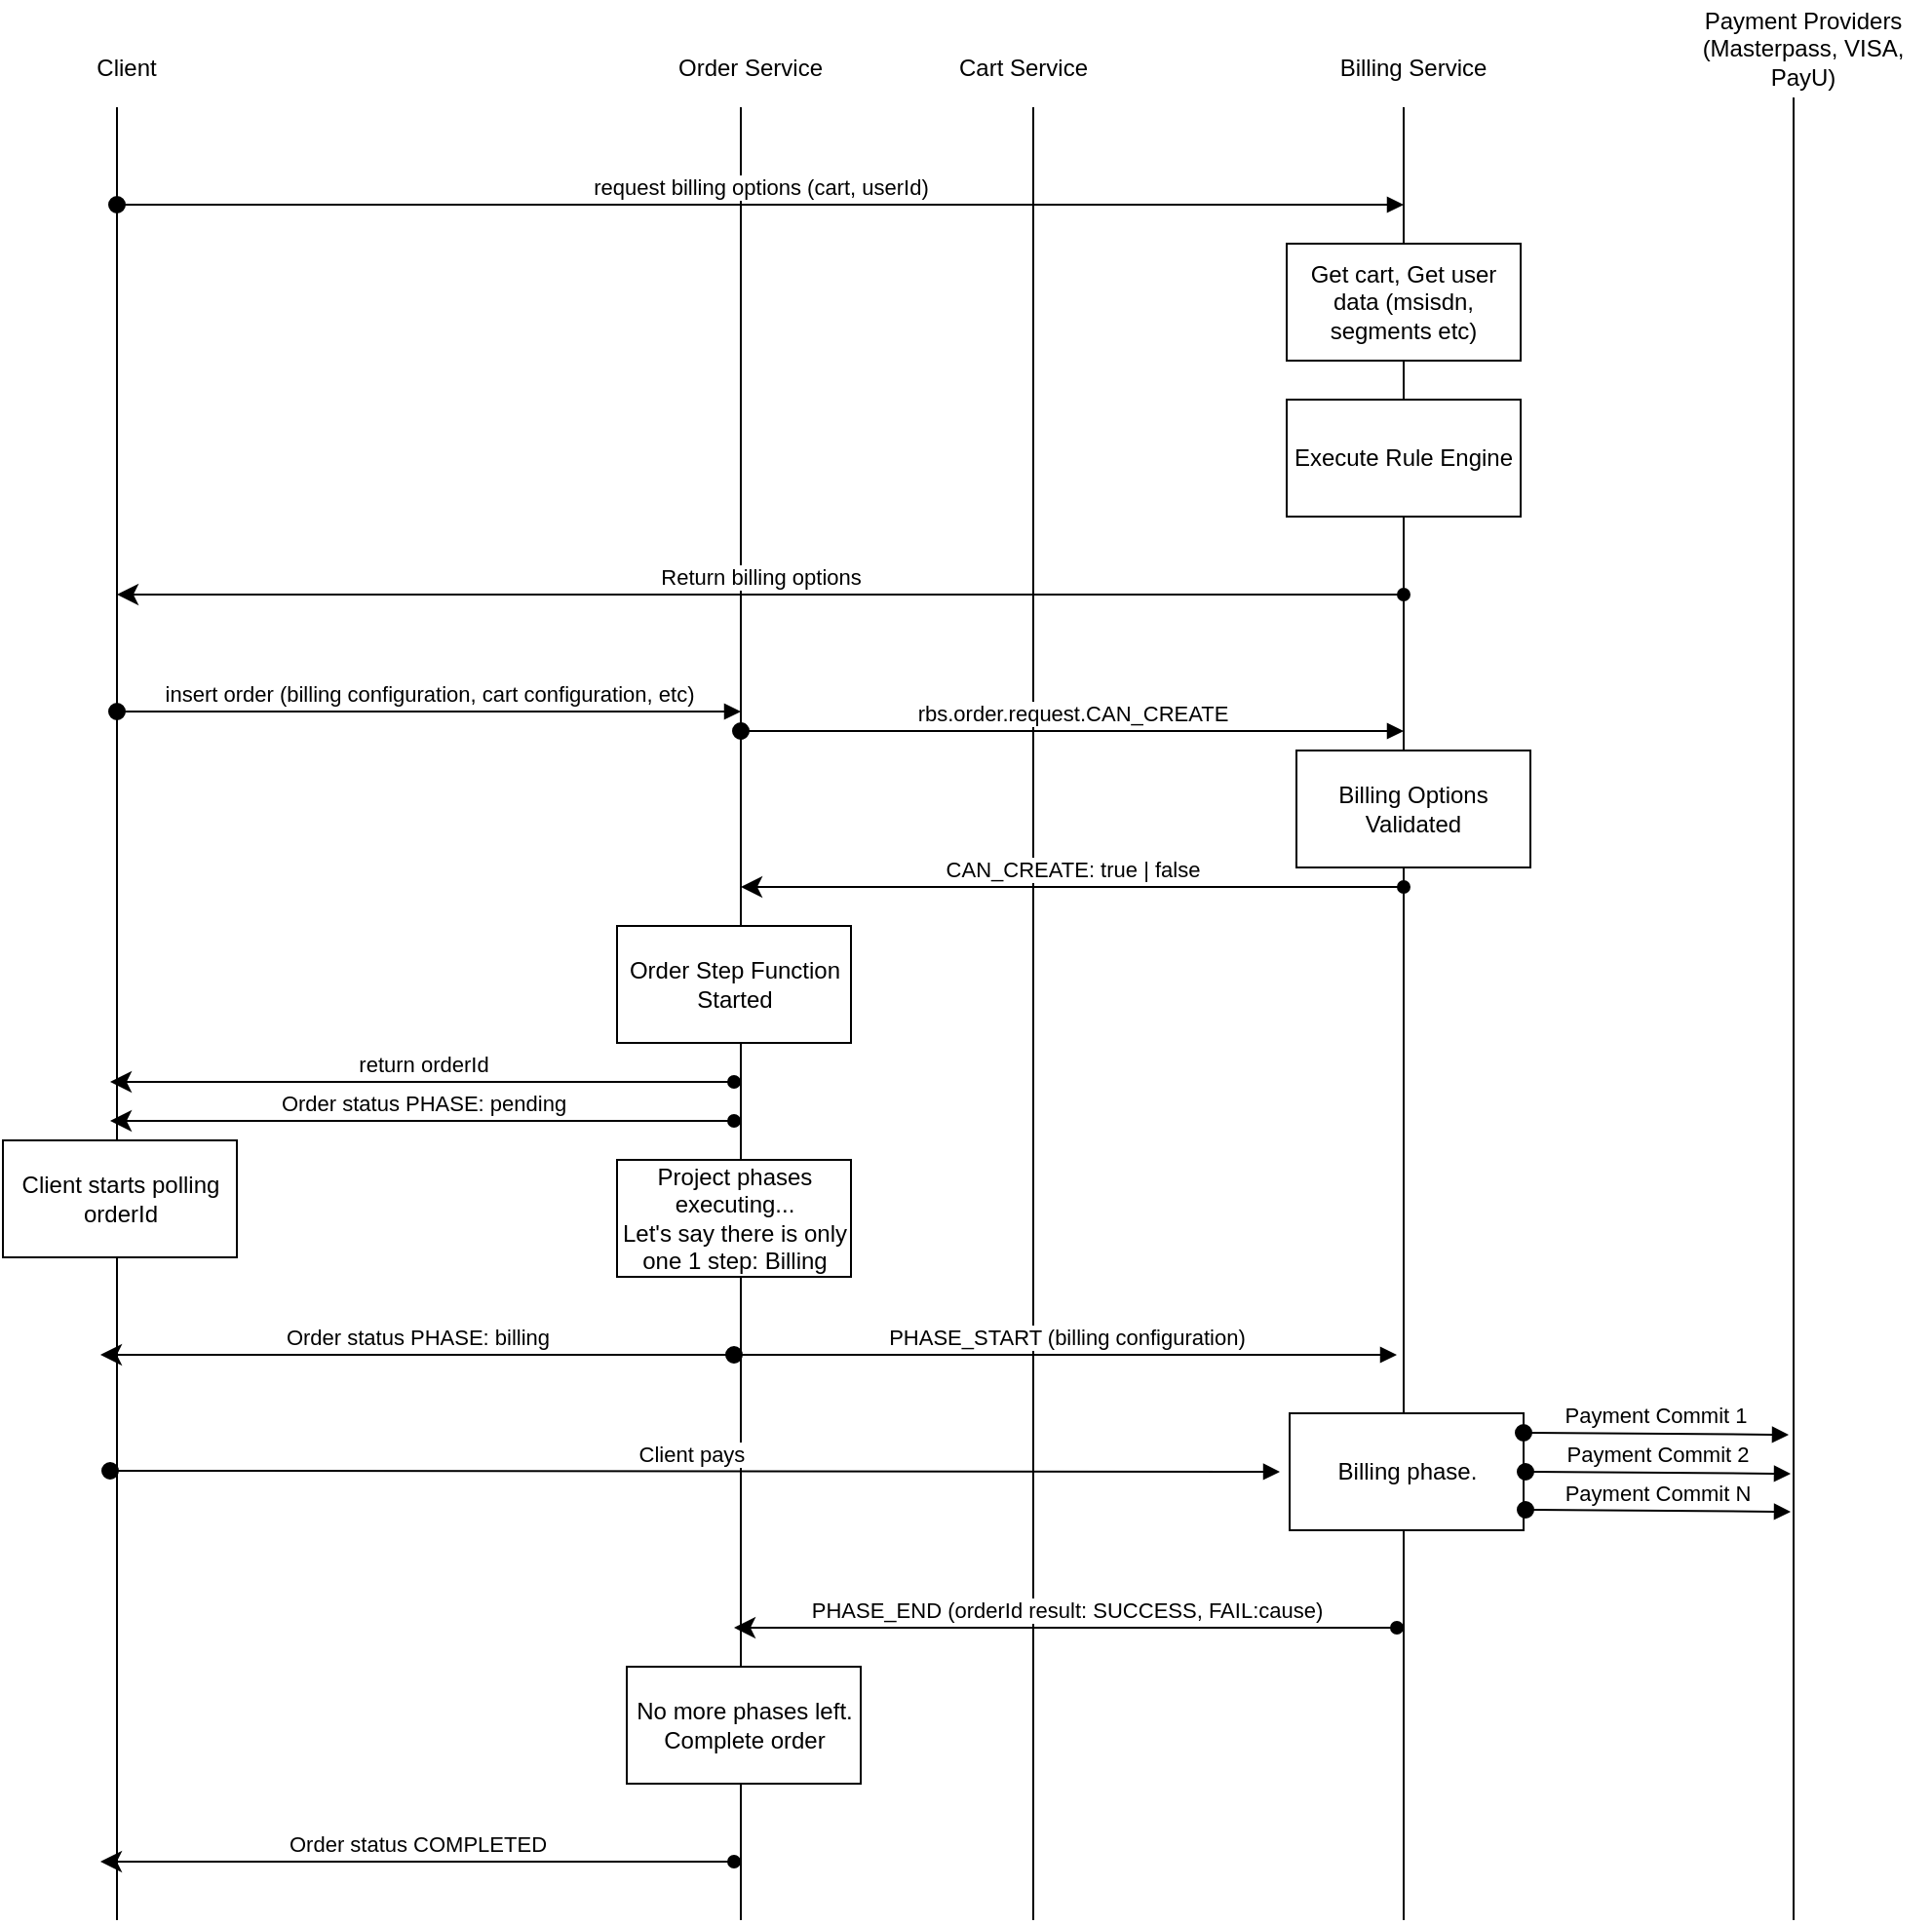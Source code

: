 <mxfile version="12.2.4" pages="1"><diagram id="dYmPU8MO_xPrPjnYqPI-" name="Page-1"><mxGraphModel dx="1941" dy="1142" grid="1" gridSize="10" guides="1" tooltips="1" connect="1" arrows="1" fold="1" page="0" pageScale="1" pageWidth="850" pageHeight="1100" math="0" shadow="0"><root><mxCell id="0"/><mxCell id="1" parent="0"/><mxCell id="2" value="" style="endArrow=none;html=1;" parent="1" edge="1"><mxGeometry width="50" height="50" relative="1" as="geometry"><mxPoint x="490" y="1140" as="sourcePoint"/><mxPoint x="490" y="210" as="targetPoint"/></mxGeometry></mxCell><mxCell id="3" value="Billing Service" style="text;html=1;strokeColor=none;fillColor=none;align=center;verticalAlign=middle;whiteSpace=wrap;rounded=0;" parent="1" vertex="1"><mxGeometry x="430" y="180" width="130" height="20" as="geometry"/></mxCell><mxCell id="4" value="" style="endArrow=none;html=1;" parent="1" edge="1"><mxGeometry width="50" height="50" relative="1" as="geometry"><mxPoint x="300" y="1140" as="sourcePoint"/><mxPoint x="300" y="210" as="targetPoint"/></mxGeometry></mxCell><mxCell id="5" value="Cart Service" style="text;html=1;strokeColor=none;fillColor=none;align=center;verticalAlign=middle;whiteSpace=wrap;rounded=0;" parent="1" vertex="1"><mxGeometry x="230" y="180" width="130" height="20" as="geometry"/></mxCell><mxCell id="6" value="" style="endArrow=none;html=1;" parent="1" edge="1"><mxGeometry width="50" height="50" relative="1" as="geometry"><mxPoint x="-170" y="1140" as="sourcePoint"/><mxPoint x="-170" y="210" as="targetPoint"/></mxGeometry></mxCell><mxCell id="7" value="Client" style="text;html=1;strokeColor=none;fillColor=none;align=center;verticalAlign=middle;whiteSpace=wrap;rounded=0;" parent="1" vertex="1"><mxGeometry x="-230" y="180" width="130" height="20" as="geometry"/></mxCell><mxCell id="9" value="" style="endArrow=none;html=1;" parent="1" edge="1"><mxGeometry width="50" height="50" relative="1" as="geometry"><mxPoint x="150" y="1140" as="sourcePoint"/><mxPoint x="150" y="210" as="targetPoint"/></mxGeometry></mxCell><mxCell id="10" value="Order Service" style="text;html=1;strokeColor=none;fillColor=none;align=center;verticalAlign=middle;whiteSpace=wrap;rounded=0;" parent="1" vertex="1"><mxGeometry x="90" y="180" width="130" height="20" as="geometry"/></mxCell><mxCell id="11" value="Return billing options" style="html=1;verticalAlign=bottom;startArrow=classic;startFill=1;endArrow=oval;startSize=8;endFill=1;" parent="1" edge="1"><mxGeometry width="60" relative="1" as="geometry"><mxPoint x="-170" y="460" as="sourcePoint"/><mxPoint x="490" y="460" as="targetPoint"/></mxGeometry></mxCell><mxCell id="13" value="request billing options (cart, userId)" style="html=1;verticalAlign=bottom;startArrow=oval;startFill=1;endArrow=block;startSize=8;" parent="1" edge="1"><mxGeometry width="60" relative="1" as="geometry"><mxPoint x="-170" y="260" as="sourcePoint"/><mxPoint x="490" y="260" as="targetPoint"/></mxGeometry></mxCell><mxCell id="14" value="Get cart, Get user data (msisdn, segments etc)" style="rounded=0;whiteSpace=wrap;html=1;" parent="1" vertex="1"><mxGeometry x="430" y="280" width="120" height="60" as="geometry"/></mxCell><mxCell id="15" value="Execute Rule Engine" style="rounded=0;whiteSpace=wrap;html=1;" parent="1" vertex="1"><mxGeometry x="430" y="360" width="120" height="60" as="geometry"/></mxCell><mxCell id="16" value="insert order (billing configuration, cart configuration, etc)" style="html=1;verticalAlign=bottom;startArrow=oval;startFill=1;endArrow=block;startSize=8;" parent="1" edge="1"><mxGeometry width="60" relative="1" as="geometry"><mxPoint x="-170" y="520" as="sourcePoint"/><mxPoint x="150" y="520" as="targetPoint"/></mxGeometry></mxCell><mxCell id="17" value="Order Step Function Started" style="rounded=0;whiteSpace=wrap;html=1;" parent="1" vertex="1"><mxGeometry x="86.5" y="630" width="120" height="60" as="geometry"/></mxCell><mxCell id="18" value="return orderId" style="html=1;verticalAlign=bottom;startArrow=classic;startFill=1;endArrow=oval;startSize=8;endFill=1;" parent="1" edge="1"><mxGeometry width="60" relative="1" as="geometry"><mxPoint x="-173.5" y="710" as="sourcePoint"/><mxPoint x="146.5" y="710" as="targetPoint"/></mxGeometry></mxCell><mxCell id="20" value="Client starts polling orderId" style="rounded=0;whiteSpace=wrap;html=1;" parent="1" vertex="1"><mxGeometry x="-228.5" y="740" width="120" height="60" as="geometry"/></mxCell><mxCell id="21" value="Project phases executing...&lt;br&gt;Let's say there is only one 1 step: Billing" style="rounded=0;whiteSpace=wrap;html=1;" parent="1" vertex="1"><mxGeometry x="86.5" y="750" width="120" height="60" as="geometry"/></mxCell><mxCell id="22" value="PHASE_START (billing configuration)" style="html=1;verticalAlign=bottom;startArrow=oval;startFill=1;endArrow=block;startSize=8;" parent="1" edge="1"><mxGeometry width="60" relative="1" as="geometry"><mxPoint x="146.5" y="850" as="sourcePoint"/><mxPoint x="486.5" y="850" as="targetPoint"/></mxGeometry></mxCell><mxCell id="23" value="Billing phase." style="rounded=0;whiteSpace=wrap;html=1;" parent="1" vertex="1"><mxGeometry x="431.5" y="880" width="120" height="60" as="geometry"/></mxCell><mxCell id="24" value="Client pays&amp;nbsp;" style="html=1;verticalAlign=bottom;startArrow=oval;startFill=1;endArrow=block;startSize=8;" parent="1" edge="1"><mxGeometry width="60" relative="1" as="geometry"><mxPoint x="-173.5" y="909.5" as="sourcePoint"/><mxPoint x="426.5" y="910" as="targetPoint"/></mxGeometry></mxCell><mxCell id="25" value="" style="endArrow=none;html=1;" parent="1" edge="1"><mxGeometry width="50" height="50" relative="1" as="geometry"><mxPoint x="690" y="1140" as="sourcePoint"/><mxPoint x="690" y="205" as="targetPoint"/></mxGeometry></mxCell><mxCell id="26" value="Payment Providers (Masterpass, VISA, PayU)" style="text;html=1;strokeColor=none;fillColor=none;align=center;verticalAlign=middle;whiteSpace=wrap;rounded=0;" parent="1" vertex="1"><mxGeometry x="630" y="155" width="130" height="50" as="geometry"/></mxCell><mxCell id="27" value="Payment Commit 1" style="html=1;verticalAlign=bottom;startArrow=oval;startFill=1;endArrow=block;startSize=8;" parent="1" edge="1"><mxGeometry width="60" relative="1" as="geometry"><mxPoint x="551.5" y="890" as="sourcePoint"/><mxPoint x="687.5" y="891" as="targetPoint"/></mxGeometry></mxCell><mxCell id="28" value="Payment Commit 2" style="html=1;verticalAlign=bottom;startArrow=oval;startFill=1;endArrow=block;startSize=8;" parent="1" edge="1"><mxGeometry width="60" relative="1" as="geometry"><mxPoint x="552.5" y="910" as="sourcePoint"/><mxPoint x="688.5" y="911" as="targetPoint"/></mxGeometry></mxCell><mxCell id="29" value="Payment Commit N" style="html=1;verticalAlign=bottom;startArrow=oval;startFill=1;endArrow=block;startSize=8;" parent="1" edge="1"><mxGeometry width="60" relative="1" as="geometry"><mxPoint x="552.5" y="929.5" as="sourcePoint"/><mxPoint x="688.5" y="930.5" as="targetPoint"/></mxGeometry></mxCell><mxCell id="30" value="PHASE_END (orderId result: SUCCESS, FAIL:cause)" style="html=1;verticalAlign=bottom;startArrow=classic;startFill=1;endArrow=oval;startSize=8;endFill=1;" parent="1" edge="1"><mxGeometry width="60" relative="1" as="geometry"><mxPoint x="146.5" y="990" as="sourcePoint"/><mxPoint x="486.5" y="990" as="targetPoint"/></mxGeometry></mxCell><mxCell id="31" value="No more phases left.&lt;br&gt;Complete order" style="rounded=0;whiteSpace=wrap;html=1;" parent="1" vertex="1"><mxGeometry x="91.5" y="1010" width="120" height="60" as="geometry"/></mxCell><mxCell id="32" value="Order status COMPLETED" style="html=1;verticalAlign=bottom;startArrow=classic;startFill=1;endArrow=oval;startSize=8;endFill=1;" parent="1" edge="1"><mxGeometry width="60" relative="1" as="geometry"><mxPoint x="-178.5" y="1110" as="sourcePoint"/><mxPoint x="146.5" y="1110" as="targetPoint"/></mxGeometry></mxCell><mxCell id="33" value="Order status PHASE: billing" style="html=1;verticalAlign=bottom;startArrow=classic;startFill=1;endArrow=oval;startSize=8;endFill=1;" parent="1" edge="1"><mxGeometry width="60" relative="1" as="geometry"><mxPoint x="-178.5" y="850" as="sourcePoint"/><mxPoint x="146.5" y="850" as="targetPoint"/></mxGeometry></mxCell><mxCell id="34" value="Order status PHASE: pending" style="html=1;verticalAlign=bottom;startArrow=classic;startFill=1;endArrow=oval;startSize=8;endFill=1;" parent="1" edge="1"><mxGeometry width="60" relative="1" as="geometry"><mxPoint x="-173.5" y="730" as="sourcePoint"/><mxPoint x="146.5" y="730" as="targetPoint"/></mxGeometry></mxCell><mxCell id="35" value="rbs.order.request.CAN_CREATE" style="html=1;verticalAlign=bottom;startArrow=oval;startFill=1;endArrow=block;startSize=8;" parent="1" edge="1"><mxGeometry width="60" relative="1" as="geometry"><mxPoint x="150" y="530" as="sourcePoint"/><mxPoint x="490" y="530" as="targetPoint"/></mxGeometry></mxCell><mxCell id="36" value="Billing Options Validated" style="rounded=0;whiteSpace=wrap;html=1;" parent="1" vertex="1"><mxGeometry x="435" y="540" width="120" height="60" as="geometry"/></mxCell><mxCell id="38" value="CAN_CREATE: true | false" style="html=1;verticalAlign=bottom;startArrow=classic;startFill=1;endArrow=oval;startSize=8;endFill=1;" parent="1" edge="1"><mxGeometry width="60" relative="1" as="geometry"><mxPoint x="150" y="610" as="sourcePoint"/><mxPoint x="490" y="610" as="targetPoint"/></mxGeometry></mxCell></root></mxGraphModel></diagram></mxfile>